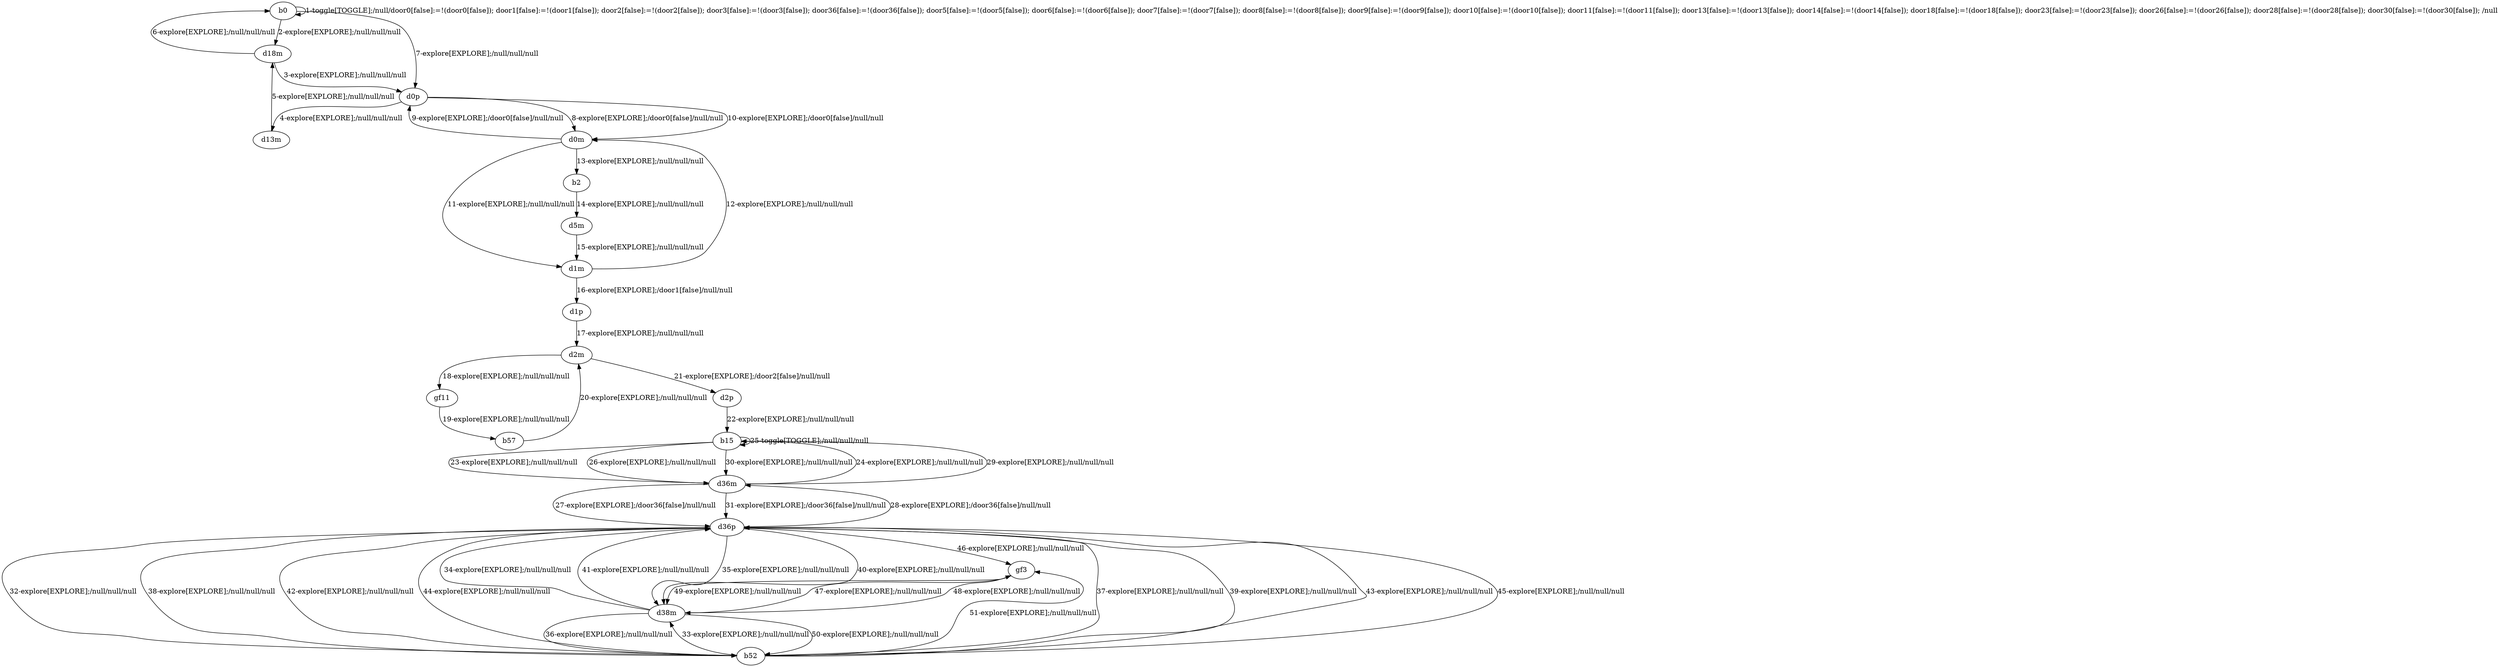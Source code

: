 # Total number of goals covered by this test: 1
# b52 --> gf3

digraph g {
"b0" -> "b0" [label = "1-toggle[TOGGLE];/null/door0[false]:=!(door0[false]); door1[false]:=!(door1[false]); door2[false]:=!(door2[false]); door3[false]:=!(door3[false]); door36[false]:=!(door36[false]); door5[false]:=!(door5[false]); door6[false]:=!(door6[false]); door7[false]:=!(door7[false]); door8[false]:=!(door8[false]); door9[false]:=!(door9[false]); door10[false]:=!(door10[false]); door11[false]:=!(door11[false]); door13[false]:=!(door13[false]); door14[false]:=!(door14[false]); door18[false]:=!(door18[false]); door23[false]:=!(door23[false]); door26[false]:=!(door26[false]); door28[false]:=!(door28[false]); door30[false]:=!(door30[false]); /null"];
"b0" -> "d18m" [label = "2-explore[EXPLORE];/null/null/null"];
"d18m" -> "d0p" [label = "3-explore[EXPLORE];/null/null/null"];
"d0p" -> "d13m" [label = "4-explore[EXPLORE];/null/null/null"];
"d13m" -> "d18m" [label = "5-explore[EXPLORE];/null/null/null"];
"d18m" -> "b0" [label = "6-explore[EXPLORE];/null/null/null"];
"b0" -> "d0p" [label = "7-explore[EXPLORE];/null/null/null"];
"d0p" -> "d0m" [label = "8-explore[EXPLORE];/door0[false]/null/null"];
"d0m" -> "d0p" [label = "9-explore[EXPLORE];/door0[false]/null/null"];
"d0p" -> "d0m" [label = "10-explore[EXPLORE];/door0[false]/null/null"];
"d0m" -> "d1m" [label = "11-explore[EXPLORE];/null/null/null"];
"d1m" -> "d0m" [label = "12-explore[EXPLORE];/null/null/null"];
"d0m" -> "b2" [label = "13-explore[EXPLORE];/null/null/null"];
"b2" -> "d5m" [label = "14-explore[EXPLORE];/null/null/null"];
"d5m" -> "d1m" [label = "15-explore[EXPLORE];/null/null/null"];
"d1m" -> "d1p" [label = "16-explore[EXPLORE];/door1[false]/null/null"];
"d1p" -> "d2m" [label = "17-explore[EXPLORE];/null/null/null"];
"d2m" -> "gf11" [label = "18-explore[EXPLORE];/null/null/null"];
"gf11" -> "b57" [label = "19-explore[EXPLORE];/null/null/null"];
"b57" -> "d2m" [label = "20-explore[EXPLORE];/null/null/null"];
"d2m" -> "d2p" [label = "21-explore[EXPLORE];/door2[false]/null/null"];
"d2p" -> "b15" [label = "22-explore[EXPLORE];/null/null/null"];
"b15" -> "d36m" [label = "23-explore[EXPLORE];/null/null/null"];
"d36m" -> "b15" [label = "24-explore[EXPLORE];/null/null/null"];
"b15" -> "b15" [label = "25-toggle[TOGGLE];/null/null/null"];
"b15" -> "d36m" [label = "26-explore[EXPLORE];/null/null/null"];
"d36m" -> "d36p" [label = "27-explore[EXPLORE];/door36[false]/null/null"];
"d36p" -> "d36m" [label = "28-explore[EXPLORE];/door36[false]/null/null"];
"d36m" -> "b15" [label = "29-explore[EXPLORE];/null/null/null"];
"b15" -> "d36m" [label = "30-explore[EXPLORE];/null/null/null"];
"d36m" -> "d36p" [label = "31-explore[EXPLORE];/door36[false]/null/null"];
"d36p" -> "b52" [label = "32-explore[EXPLORE];/null/null/null"];
"b52" -> "d38m" [label = "33-explore[EXPLORE];/null/null/null"];
"d38m" -> "d36p" [label = "34-explore[EXPLORE];/null/null/null"];
"d36p" -> "d38m" [label = "35-explore[EXPLORE];/null/null/null"];
"d38m" -> "b52" [label = "36-explore[EXPLORE];/null/null/null"];
"b52" -> "d36p" [label = "37-explore[EXPLORE];/null/null/null"];
"d36p" -> "b52" [label = "38-explore[EXPLORE];/null/null/null"];
"b52" -> "d36p" [label = "39-explore[EXPLORE];/null/null/null"];
"d36p" -> "d38m" [label = "40-explore[EXPLORE];/null/null/null"];
"d38m" -> "d36p" [label = "41-explore[EXPLORE];/null/null/null"];
"d36p" -> "b52" [label = "42-explore[EXPLORE];/null/null/null"];
"b52" -> "d36p" [label = "43-explore[EXPLORE];/null/null/null"];
"d36p" -> "b52" [label = "44-explore[EXPLORE];/null/null/null"];
"b52" -> "d36p" [label = "45-explore[EXPLORE];/null/null/null"];
"d36p" -> "gf3" [label = "46-explore[EXPLORE];/null/null/null"];
"gf3" -> "d38m" [label = "47-explore[EXPLORE];/null/null/null"];
"d38m" -> "gf3" [label = "48-explore[EXPLORE];/null/null/null"];
"gf3" -> "d38m" [label = "49-explore[EXPLORE];/null/null/null"];
"d38m" -> "b52" [label = "50-explore[EXPLORE];/null/null/null"];
"b52" -> "gf3" [label = "51-explore[EXPLORE];/null/null/null"];
}